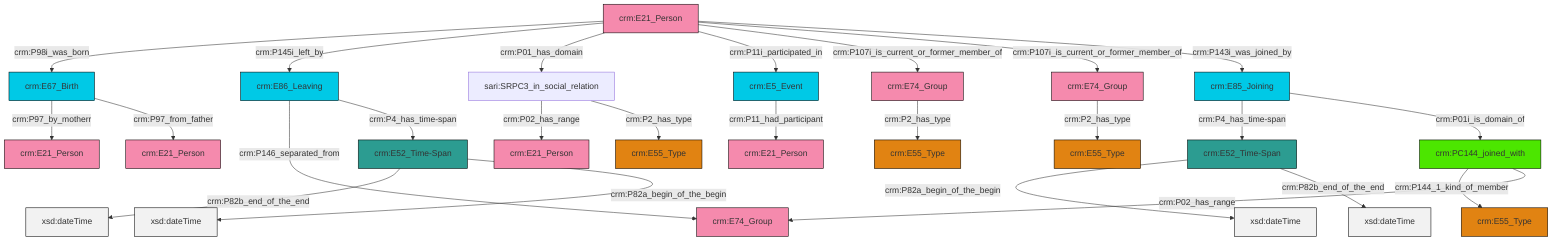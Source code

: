 graph TD
classDef Literal fill:#f2f2f2,stroke:#000000;
classDef CRM_Entity fill:#FFFFFF,stroke:#000000;
classDef Temporal_Entity fill:#00C9E6, stroke:#000000;
classDef Type fill:#E18312, stroke:#000000;
classDef Time-Span fill:#2C9C91, stroke:#000000;
classDef Appellation fill:#FFEB7F, stroke:#000000;
classDef Place fill:#008836, stroke:#000000;
classDef Persistent_Item fill:#B266B2, stroke:#000000;
classDef Conceptual_Object fill:#FFD700, stroke:#000000;
classDef Physical_Thing fill:#D2B48C, stroke:#000000;
classDef Actor fill:#f58aad, stroke:#000000;
classDef PC_Classes fill:#4ce600, stroke:#000000;
classDef Multi fill:#cccccc,stroke:#000000;

0["crm:E74_Group"]:::Actor -->|crm:P2_has_type| 1["crm:E55_Type"]:::Type
7["crm:PC144_joined_with"]:::PC_Classes -->|crm:P144_1_kind_of_member| 8["crm:E55_Type"]:::Type
11["crm:E21_Person"]:::Actor -->|crm:P98i_was_born| 12["crm:E67_Birth"]:::Temporal_Entity
5["crm:E52_Time-Span"]:::Time-Span -->|crm:P82b_end_of_the_end| 14[xsd:dateTime]:::Literal
17["crm:E85_Joining"]:::Temporal_Entity -->|crm:P4_has_time-span| 9["crm:E52_Time-Span"]:::Time-Span
19["sari:SRPC3_in_social_relation"]:::Default -->|crm:P02_has_range| 20["crm:E21_Person"]:::Actor
12["crm:E67_Birth"]:::Temporal_Entity -->|crm:P97_by_motherr| 15["crm:E21_Person"]:::Actor
12["crm:E67_Birth"]:::Temporal_Entity -->|crm:P97_from_father| 25["crm:E21_Person"]:::Actor
11["crm:E21_Person"]:::Actor -->|crm:P145i_left_by| 26["crm:E86_Leaving"]:::Temporal_Entity
26["crm:E86_Leaving"]:::Temporal_Entity -->|crm:P146_separated_from| 27["crm:E74_Group"]:::Actor
11["crm:E21_Person"]:::Actor -->|crm:P01_has_domain| 19["sari:SRPC3_in_social_relation"]:::Default
19["sari:SRPC3_in_social_relation"]:::Default -->|crm:P2_has_type| 3["crm:E55_Type"]:::Type
9["crm:E52_Time-Span"]:::Time-Span -->|crm:P82a_begin_of_the_begin| 32[xsd:dateTime]:::Literal
11["crm:E21_Person"]:::Actor -->|crm:P11i_participated_in| 34["crm:E5_Event"]:::Temporal_Entity
34["crm:E5_Event"]:::Temporal_Entity -->|crm:P11_had_participant| 21["crm:E21_Person"]:::Actor
9["crm:E52_Time-Span"]:::Time-Span -->|crm:P82b_end_of_the_end| 35[xsd:dateTime]:::Literal
7["crm:PC144_joined_with"]:::PC_Classes -->|crm:P02_has_range| 27["crm:E74_Group"]:::Actor
39["crm:E74_Group"]:::Actor -->|crm:P2_has_type| 23["crm:E55_Type"]:::Type
5["crm:E52_Time-Span"]:::Time-Span -->|crm:P82a_begin_of_the_begin| 41[xsd:dateTime]:::Literal
11["crm:E21_Person"]:::Actor -->|crm:P107i_is_current_or_former_member_of| 0["crm:E74_Group"]:::Actor
17["crm:E85_Joining"]:::Temporal_Entity -->|crm:P01i_is_domain_of| 7["crm:PC144_joined_with"]:::PC_Classes
11["crm:E21_Person"]:::Actor -->|crm:P107i_is_current_or_former_member_of| 39["crm:E74_Group"]:::Actor
11["crm:E21_Person"]:::Actor -->|crm:P143i_was_joined_by| 17["crm:E85_Joining"]:::Temporal_Entity
26["crm:E86_Leaving"]:::Temporal_Entity -->|crm:P4_has_time-span| 5["crm:E52_Time-Span"]:::Time-Span